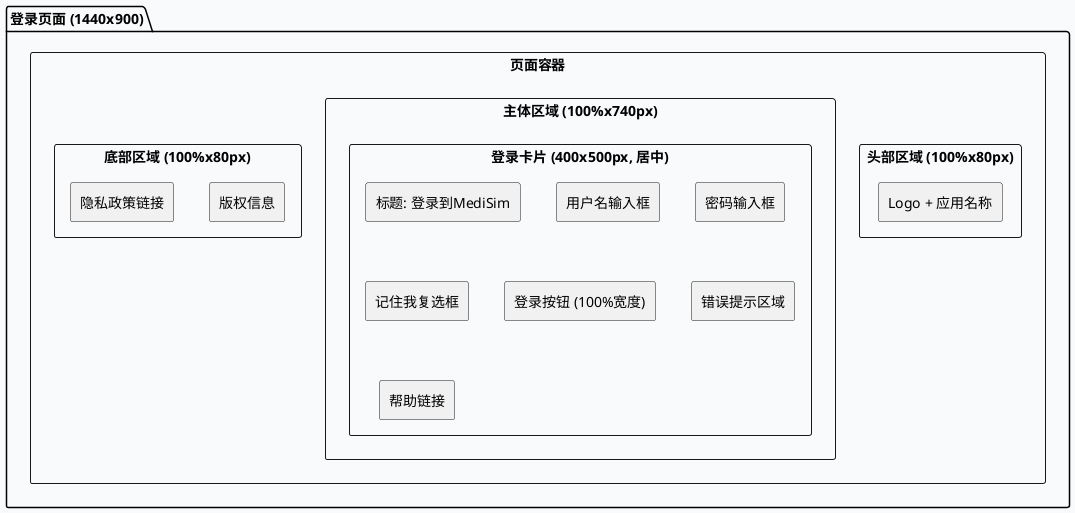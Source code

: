 @startuml MediSimv1-Page-Layouts
!theme plain
skinparam backgroundColor #FFFFFF

title MediSimv1 页面布局设计 - 详细UI界面

' 登录页面布局
@startuml LoginPage
skinparam componentStyle rectangle
skinparam backgroundColor #F8FAFC

package "登录页面 (1440x900)" {
    rectangle "页面容器" as LoginContainer {
        rectangle "头部区域 (100%x80px)" as LoginHeader {
            component "Logo + 应用名称" as LoginLogo
        }
        
        rectangle "主体区域 (100%x740px)" as LoginMain {
            rectangle "登录卡片 (400x500px, 居中)" as LoginCard {
                component "标题: 登录到MediSim" as LoginTitle
                component "用户名输入框" as UsernameField
                component "密码输入框" as PasswordField
                component "记住我复选框" as RememberMe
                component "登录按钮 (100%宽度)" as LoginBtn
                component "错误提示区域" as LoginError
                component "帮助链接" as HelpLink
            }
        }
        
        rectangle "底部区域 (100%x80px)" as LoginFooter {
            component "版权信息" as Copyright
            component "隐私政策链接" as PrivacyLink
        }
    }
}
@enduml

' 管理员仪表板布局
@startuml AdminDashboard
skinparam componentStyle rectangle
skinparam backgroundColor #F8FAFC

package "管理员仪表板 (1440x900)" {
    rectangle "页面容器" as AdminContainer {
        rectangle "顶部导航栏 (100%x64px)" as AdminTopNav {
            component "Logo" as AdminLogo
            component "面包屑导航" as AdminBreadcrumb
            component "用户菜单" as AdminUserMenu
            component "通知图标" as AdminNotifications
        }
        
        rectangle "主体区域 (100%x836px)" as AdminMainArea {
            rectangle "侧边栏 (240px宽度)" as AdminSidebar {
                component "导航菜单" as AdminNavMenu
                component "用户管理" as AdminUserNav
                component "组管理" as AdminGroupNav
                component "系统设置" as AdminSettingsNav
                component "统计报告" as AdminReportsNav
            }
            
            rectangle "内容区域 (1200px宽度)" as AdminContent {
                rectangle "页面标题区 (100%x60px)" as AdminPageTitle {
                    component "页面标题" as AdminTitle
                    component "操作按钮组" as AdminActionButtons
                }
                
                rectangle "统计卡片区 (100%x120px)" as AdminStatsCards {
                    component "总用户数卡片 (280px)" as TotalUsersCard
                    component "活跃会话卡片 (280px)" as ActiveSessionsCard
                    component "存储使用卡片 (280px)" as StorageUsageCard
                    component "系统状态卡片 (280px)" as SystemStatusCard
                }
                
                rectangle "数据表格区 (100%x656px)" as AdminDataTable {
                    component "搜索过滤器" as AdminSearchFilter
                    component "用户列表表格" as AdminUserTable
                    component "分页控件" as AdminPagination
                }
            }
        }
    }
}
@enduml

' 教师仪表板布局
@startuml InstructorDashboard
skinparam componentStyle rectangle
skinparam backgroundColor #F8FAFC

package "教师仪表板 (1440x900)" {
    rectangle "页面容器" as InstructorContainer {
        rectangle "顶部导航栏 (100%x64px)" as InstructorTopNav {
            component "Logo" as InstructorLogo
            component "当前场景标题" as CurrentScenario
            component "场景状态指示器" as ScenarioStatus
            component "用户菜单" as InstructorUserMenu
        }
        
        rectangle "控制面板区 (100%x100px)" as InstructorControlPanel {
            component "场景选择器" as ScenarioSelector
            component "开始/暂停按钮" as StartPauseBtn
            component "重置按钮" as ResetBtn
            component "时间显示器" as TimeDisplay
            component "学生在线数" as StudentsOnline
        }
        
        rectangle "主体区域 (100%x736px)" as InstructorMainArea {
            rectangle "左侧学生监控 (400px宽度)" as StudentMonitoringPanel {
                component "学生列表头部" as StudentListHeader
                component "学生卡片列表" as StudentCardList
                component "学生活动日志" as StudentActivityLog
            }
            
            rectangle "右侧患者信息 (1040px宽度)" as PatientInfoPanel {
                rectangle "患者基本信息 (100%x200px)" as PatientBasicInfo {
                    component "患者照片" as PatientPhoto
                    component "基本信息表格" as PatientBasicTable
                    component "主诉和现病史" as ChiefComplaint
                }
                
                rectangle "生命体征监控 (100%x180px)" as VitalSignsMonitoring {
                    component "实时生命体征图表" as VitalSignsChart
                    component "异常值告警" as VitalSignsAlerts
                }
                
                rectangle "最新记录摘要 (100%x356px)" as LatestRecordsSummary {
                    component "最新SOAP笔记" as LatestSOAP
                    component "最新医嘱" as LatestOrders
                    component "学生提交状态" as SubmissionStatus
                }
            }
        }
    }
}
@enduml

' 学生仪表板布局
@startuml StudentDashboard
skinparam componentStyle rectangle
skinparam backgroundColor #F8FAFC

package "学生仪表板 (1440x900)" {
    rectangle "页面容器" as StudentContainer {
        rectangle "顶部导航栏 (100%x64px)" as StudentTopNav {
            component "Logo" as StudentLogo
            component "患者信息简要" as PatientBrief
            component "场景时间" as ScenarioTime
            component "用户菜单" as StudentUserMenu
        }
        
        rectangle "患者信息面板 (100%x200px)" as PatientInfoHeader {
            component "患者头部信息" as PatientHeaderInfo
            component "快速操作按钮" as QuickActionButtons
        }
        
        rectangle "主体工作区 (100%x636px)" as StudentWorkArea {
            rectangle "左侧数据查看 (480px宽度)" as DataViewPanel {
                rectangle "选项卡导航 (100%x40px)" as DataTabs {
                    component "生命体征" as VitalSignsTab
                    component "实验室结果" as LabResultsTab
                    component "医疗历史" as MedicalHistoryTab
                    component "用药记录" as MedicationsTab
                }
                
                rectangle "数据内容区 (100%x596px)" as DataContent {
                    component "数据表格/图表" as DataDisplay
                    component "过滤和搜索" as DataFilters
                }
            }
            
            rectangle "右侧记录编写 (960px宽度)" as RecordWritingPanel {
                rectangle "选项卡导航 (100%x40px)" as RecordTabs {
                    component "SOAP笔记" as SOAPTab
                    component "医嘱下达" as OrdersTab
                    component "护理记录" as NursingTab
                }
                
                rectangle "编写区域 (100%x556px)" as WritingArea {
                    component "表单编辑器" as FormEditor
                    component "草稿保存" as DraftSave
                    component "提交按钮" as SubmitButton
                }
                
                rectangle "底部工具栏 (100%x40px)" as BottomToolbar {
                    component "字数统计" as WordCount
                    component "自动保存状态" as AutoSaveStatus
                    component "帮助按钮" as HelpButton
                }
            }
        }
    }
}
@enduml

' SOAP笔记编写界面详细布局
@startuml SOAPNotesForm
skinparam componentStyle rectangle
skinparam backgroundColor #F8FAFC

package "SOAP笔记编写界面 (960x556px)" {
    rectangle "表单容器" as SOAPFormContainer {
        rectangle "表单头部 (100%x60px)" as SOAPFormHeader {
            component "表单标题" as SOAPFormTitle
            component "患者信息摘要" as SOAPPatientSummary
            component "记录时间" as SOAPTimestamp
        }
        
        rectangle "SOAP编写区 (100%x456px)" as SOAPWritingArea {
            rectangle "S - 主观资料 (100%x110px)" as SubjectiveSection {
                component "标签: 主观资料(S)" as SubjectiveLabel
                component "文本编辑器" as SubjectiveTextarea
                component "字数提示" as SubjectiveWordCount
            }
            
            rectangle "O - 客观资料 (100%x110px)" as ObjectiveSection {
                component "标签: 客观资料(O)" as ObjectiveLabel
                component "文本编辑器" as ObjectiveTextarea
                component "插入生命体征按钮" as InsertVitalsBtn
            }
            
            rectangle "A - 评估 (100%x110px)" as AssessmentSection {
                component "标签: 评估(A)" as AssessmentLabel
                component "文本编辑器" as AssessmentTextarea
                component "诊断建议" as DiagnosisSuggestions
            }
            
            rectangle "P - 计划 (100%x110px)" as PlanSection {
                component "标签: 计划(P)" as PlanLabel
                component "文本编辑器" as PlanTextarea
                component "模板按钮" as TemplateButtons
            }
        }
        
        rectangle "表单底部 (100%x40px)" as SOAPFormFooter {
            component "保存草稿按钮" as SaveDraftBtn
            component "提交按钮" as SubmitSOAPBtn
            component "清空表单按钮" as ClearFormBtn
            component "预览按钮" as PreviewBtn
        }
    }
}
@enduml

' 患者信息卡片详细布局
@startuml PatientInfoCard
skinparam componentStyle rectangle
skinparam backgroundColor #F8FAFC

package "患者信息卡片 (1040x200px)" {
    rectangle "卡片容器" as PatientCardContainer {
        rectangle "左侧患者照片 (160px宽度)" as PatientPhotoSection {
            component "患者头像" as PatientAvatar
            component "性别年龄" as GenderAge
            component "ID号码" as PatientID
        }
        
        rectangle "中间基本信息 (440px宽度)" as PatientBasicSection {
            component "姓名标题" as PatientName
            component "出生日期" as DateOfBirth
            component "联系方式" as ContactInfo
            component "紧急联系人" as EmergencyContact
            component "保险信息" as InsuranceInfo
        }
        
        rectangle "右侧状态信息 (440px宽度)" as PatientStatusSection {
            component "当前状态" as CurrentStatus
            component "主诉" as ChiefComplaintText
            component "入院日期" as AdmissionDate
            component "主治医师" as AttendingPhysician
            component "过敏信息" as AllergyInfo
        }
    }
}
@enduml

' 移动端适配布局
@startuml MobileLayout
skinparam componentStyle rectangle
skinparam backgroundColor #F8FAFC

package "移动端布局 (375x812px)" {
    rectangle "移动端容器" as MobileContainer {
        rectangle "顶部导航 (100%x64px)" as MobileTopNav {
            component "汉堡菜单按钮" as HamburgerMenu
            component "应用标题" as MobileAppTitle
            component "用户头像" as MobileUserAvatar
        }
        
        rectangle "主内容区 (100%x748px)" as MobileMainContent {
            rectangle "选项卡导航 (100%x48px)" as MobileTabNav {
                component "患者信息" as MobilePatientTab
                component "记录编写" as MobileRecordTab
                component "数据查看" as MobileDataTab
            }
            
            rectangle "内容面板 (100%x700px)" as MobileContentPanel {
                component "可滑动内容区域" as MobileSwipeableContent
                component "底部操作按钮" as MobileActionButtons
            }
        }
    }
    
    rectangle "侧边菜单 (280px宽度)" as MobileSideMenu {
        component "用户信息" as MobileUserInfo
        component "导航菜单项" as MobileNavItems
        component "设置选项" as MobileSettings
        component "退出登录" as MobileLogout
    }
}
@enduml

@enduml
